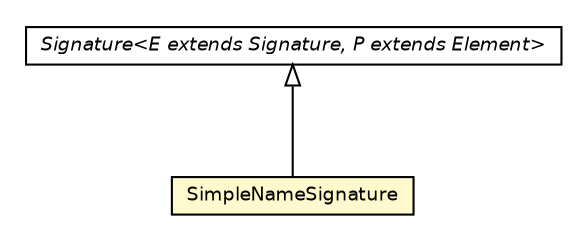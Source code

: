 #!/usr/local/bin/dot
#
# Class diagram 
# Generated by UMLGraph version 5.2 (http://www.umlgraph.org/)
#

digraph G {
	edge [fontname="Helvetica",fontsize=10,labelfontname="Helvetica",labelfontsize=10];
	node [fontname="Helvetica",fontsize=10,shape=plaintext];
	nodesep=0.25;
	ranksep=0.5;
	// chameleon.core.declaration.SimpleNameSignature
	c5522 [label=<<table title="chameleon.core.declaration.SimpleNameSignature" border="0" cellborder="1" cellspacing="0" cellpadding="2" port="p" bgcolor="lemonChiffon" href="./SimpleNameSignature.html">
		<tr><td><table border="0" cellspacing="0" cellpadding="1">
<tr><td align="center" balign="center"> SimpleNameSignature </td></tr>
		</table></td></tr>
		</table>>, fontname="Helvetica", fontcolor="black", fontsize=9.0];
	// chameleon.core.declaration.Signature<E extends chameleon.core.declaration.Signature, P extends chameleon.core.element.Element>
	c5523 [label=<<table title="chameleon.core.declaration.Signature" border="0" cellborder="1" cellspacing="0" cellpadding="2" port="p" href="./Signature.html">
		<tr><td><table border="0" cellspacing="0" cellpadding="1">
<tr><td align="center" balign="center"><font face="Helvetica-Oblique"> Signature&lt;E extends Signature, P extends Element&gt; </font></td></tr>
		</table></td></tr>
		</table>>, fontname="Helvetica", fontcolor="black", fontsize=9.0];
	//chameleon.core.declaration.SimpleNameSignature extends chameleon.core.declaration.Signature<chameleon.core.declaration.SimpleNameSignature, chameleon.core.element.Element>
	c5523:p -> c5522:p [dir=back,arrowtail=empty];
}

